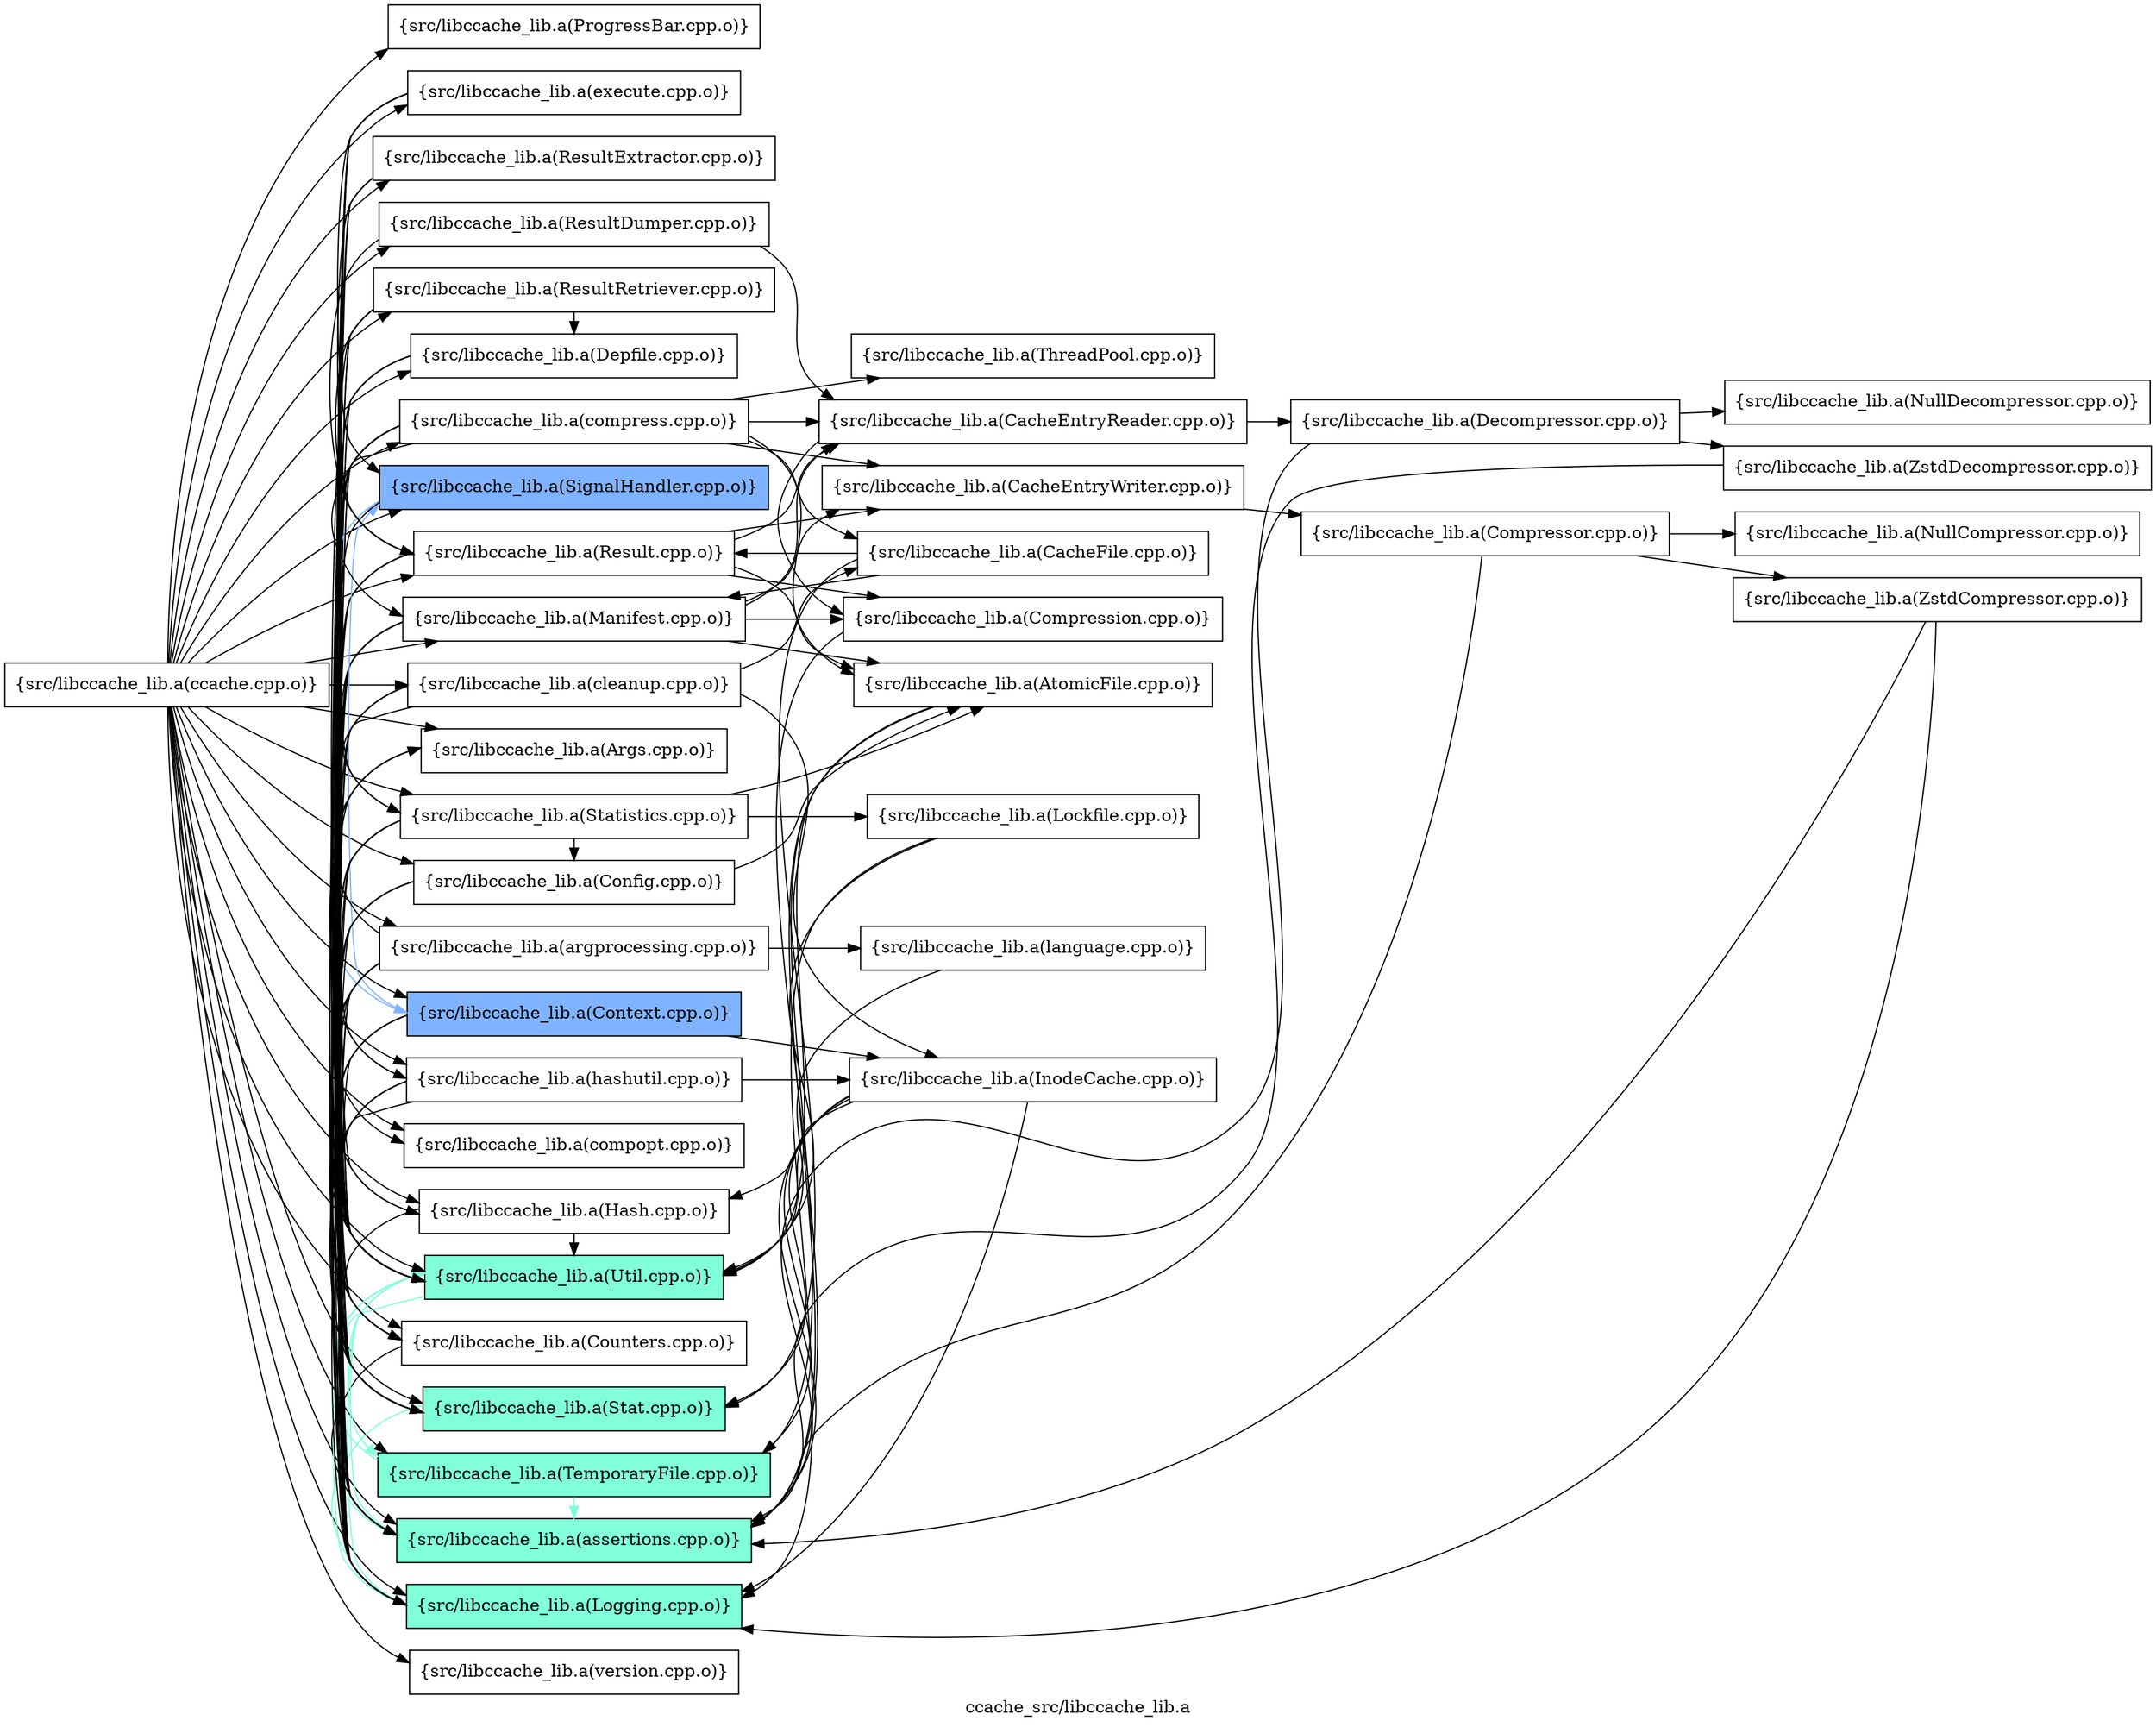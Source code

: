 digraph "ccache_src/libccache_lib.a" {
	label="ccache_src/libccache_lib.a";
	rankdir=LR;
	{ rank=same; Node0x55b02f6fe798;  }
	{ rank=same; Node0x55b02f6fe068; Node0x55b02f6ff6e8; Node0x55b02f6fea68; Node0x55b02f6ff0f8; Node0x55b02f6ff4b8; Node0x55b02f6fea18; Node0x55b02f6fe6f8; Node0x55b02f6fdb18; Node0x55b02f6fd8e8; Node0x55b02f6ff968; Node0x55b02f6fed88; Node0x55b02f6ff508; Node0x55b02f6fd5c8; Node0x55b02f6fdcf8; Node0x55b02f6fe518; Node0x55b02f6fe888; Node0x55b02f6fdc58; Node0x55b02f6feb58; Node0x55b02f6fee28; Node0x55b02f6fdf28; Node0x55b02f6fdca8; Node0x55b02f6ff558; Node0x55b02f6ff148; Node0x55b02f6fe108; Node0x55b02f6fd618; Node0x55b02f6fedd8;  }
	{ rank=same; Node0x55b02f6ff1e8; Node0x55b02f6ffb98; Node0x55b02f6ff378; Node0x55b02f6ffa08; Node0x55b02f6fe928; Node0x55b02f6ff238; Node0x55b02f6ff5f8; Node0x55b02f6ff828; Node0x55b02f6fe3d8;  }
	{ rank=same; Node0x55b02f6fe978; Node0x55b02f6fda28;  }

	Node0x55b02f6fe798 [shape=record,shape=box,group=0,label="{src/libccache_lib.a(ccache.cpp.o)}"];
	Node0x55b02f6fe798 -> Node0x55b02f6fe068;
	Node0x55b02f6fe798 -> Node0x55b02f6ff6e8;
	Node0x55b02f6fe798 -> Node0x55b02f6fea68;
	Node0x55b02f6fe798 -> Node0x55b02f6ff0f8;
	Node0x55b02f6fe798 -> Node0x55b02f6ff4b8;
	Node0x55b02f6fe798 -> Node0x55b02f6fea18;
	Node0x55b02f6fe798 -> Node0x55b02f6fe6f8;
	Node0x55b02f6fe798 -> Node0x55b02f6fdb18;
	Node0x55b02f6fe798 -> Node0x55b02f6fd8e8;
	Node0x55b02f6fe798 -> Node0x55b02f6ff968;
	Node0x55b02f6fe798 -> Node0x55b02f6fed88;
	Node0x55b02f6fe798 -> Node0x55b02f6ff508;
	Node0x55b02f6fe798 -> Node0x55b02f6fd5c8;
	Node0x55b02f6fe798 -> Node0x55b02f6fdcf8;
	Node0x55b02f6fe798 -> Node0x55b02f6fe518;
	Node0x55b02f6fe798 -> Node0x55b02f6fe888;
	Node0x55b02f6fe798 -> Node0x55b02f6fdc58;
	Node0x55b02f6fe798 -> Node0x55b02f6feb58;
	Node0x55b02f6fe798 -> Node0x55b02f6fee28;
	Node0x55b02f6fe798 -> Node0x55b02f6fdf28;
	Node0x55b02f6fe798 -> Node0x55b02f6fdca8;
	Node0x55b02f6fe798 -> Node0x55b02f6ff558;
	Node0x55b02f6fe798 -> Node0x55b02f6ff148;
	Node0x55b02f6fe798 -> Node0x55b02f6fe108;
	Node0x55b02f6fe798 -> Node0x55b02f6fd618;
	Node0x55b02f6fe798 -> Node0x55b02f6fedd8;
	Node0x55b02f6fe068 [shape=record,shape=box,group=0,label="{src/libccache_lib.a(ProgressBar.cpp.o)}"];
	Node0x55b02f6ff6e8 [shape=record,shape=box,group=0,label="{src/libccache_lib.a(Counters.cpp.o)}"];
	Node0x55b02f6ff6e8 -> Node0x55b02f6fea68;
	Node0x55b02f6fea68 [shape=record,shape=box,group=1,style=filled,fillcolor="0.450000 0.5 1",label="{src/libccache_lib.a(assertions.cpp.o)}"];
	Node0x55b02f6fea68 -> Node0x55b02f6ff0f8[color="0.450000 0.5 1"];
	Node0x55b02f6ff0f8 [shape=record,shape=box,group=1,style=filled,fillcolor="0.450000 0.5 1",label="{src/libccache_lib.a(Util.cpp.o)}"];
	Node0x55b02f6ff0f8 -> Node0x55b02f6fea68[color="0.450000 0.5 1"];
	Node0x55b02f6ff0f8 -> Node0x55b02f6ff4b8[color="0.450000 0.5 1"];
	Node0x55b02f6ff0f8 -> Node0x55b02f6fea18[color="0.450000 0.5 1"];
	Node0x55b02f6ff0f8 -> Node0x55b02f6fe6f8[color="0.450000 0.5 1"];
	Node0x55b02f6ff4b8 [shape=record,shape=box,group=1,style=filled,fillcolor="0.450000 0.5 1",label="{src/libccache_lib.a(Stat.cpp.o)}"];
	Node0x55b02f6ff4b8 -> Node0x55b02f6fea18[color="0.450000 0.5 1"];
	Node0x55b02f6fea18 [shape=record,shape=box,group=1,style=filled,fillcolor="0.450000 0.5 1",label="{src/libccache_lib.a(Logging.cpp.o)}"];
	Node0x55b02f6fea18 -> Node0x55b02f6ff0f8[color="0.450000 0.5 1"];
	Node0x55b02f6fe6f8 [shape=record,shape=box,group=1,style=filled,fillcolor="0.450000 0.5 1",label="{src/libccache_lib.a(TemporaryFile.cpp.o)}"];
	Node0x55b02f6fe6f8 -> Node0x55b02f6fea68[color="0.450000 0.5 1"];
	Node0x55b02f6fe6f8 -> Node0x55b02f6ff0f8[color="0.450000 0.5 1"];
	Node0x55b02f6fdb18 [shape=record,shape=box,group=0,label="{src/libccache_lib.a(Args.cpp.o)}"];
	Node0x55b02f6fdb18 -> Node0x55b02f6ff0f8;
	Node0x55b02f6fd8e8 [shape=record,shape=box,group=0,label="{src/libccache_lib.a(Hash.cpp.o)}"];
	Node0x55b02f6fd8e8 -> Node0x55b02f6ff0f8;
	Node0x55b02f6fd8e8 -> Node0x55b02f6fea18;
	Node0x55b02f6ff968 [shape=record,shape=box,group=0,label="{src/libccache_lib.a(Result.cpp.o)}"];
	Node0x55b02f6ff968 -> Node0x55b02f6ff0f8;
	Node0x55b02f6ff968 -> Node0x55b02f6ff4b8;
	Node0x55b02f6ff968 -> Node0x55b02f6fea18;
	Node0x55b02f6ff968 -> Node0x55b02f6ff1e8;
	Node0x55b02f6ff968 -> Node0x55b02f6ffb98;
	Node0x55b02f6ff968 -> Node0x55b02f6ff378;
	Node0x55b02f6ff968 -> Node0x55b02f6ffa08;
	Node0x55b02f6fed88 [shape=record,shape=box,group=0,label="{src/libccache_lib.a(ResultRetriever.cpp.o)}"];
	Node0x55b02f6fed88 -> Node0x55b02f6fea68;
	Node0x55b02f6fed88 -> Node0x55b02f6ff0f8;
	Node0x55b02f6fed88 -> Node0x55b02f6fea18;
	Node0x55b02f6fed88 -> Node0x55b02f6ff968;
	Node0x55b02f6fed88 -> Node0x55b02f6ff508;
	Node0x55b02f6ff508 [shape=record,shape=box,group=0,label="{src/libccache_lib.a(Depfile.cpp.o)}"];
	Node0x55b02f6ff508 -> Node0x55b02f6fea68;
	Node0x55b02f6ff508 -> Node0x55b02f6ff0f8;
	Node0x55b02f6ff508 -> Node0x55b02f6fea18;
	Node0x55b02f6fd5c8 [shape=record,shape=box,group=0,label="{src/libccache_lib.a(Manifest.cpp.o)}"];
	Node0x55b02f6fd5c8 -> Node0x55b02f6ff0f8;
	Node0x55b02f6fd5c8 -> Node0x55b02f6ff4b8;
	Node0x55b02f6fd5c8 -> Node0x55b02f6fea18;
	Node0x55b02f6fd5c8 -> Node0x55b02f6fd8e8;
	Node0x55b02f6fd5c8 -> Node0x55b02f6ff1e8;
	Node0x55b02f6fd5c8 -> Node0x55b02f6ffb98;
	Node0x55b02f6fd5c8 -> Node0x55b02f6ff378;
	Node0x55b02f6fd5c8 -> Node0x55b02f6ffa08;
	Node0x55b02f6fd5c8 -> Node0x55b02f6fd618;
	Node0x55b02f6fdcf8 [shape=record,shape=box,group=2,style=filled,fillcolor="0.600000 0.5 1",label="{src/libccache_lib.a(Context.cpp.o)}"];
	Node0x55b02f6fdcf8 -> Node0x55b02f6ff6e8;
	Node0x55b02f6fdcf8 -> Node0x55b02f6ff0f8;
	Node0x55b02f6fdcf8 -> Node0x55b02f6fea18;
	Node0x55b02f6fdcf8 -> Node0x55b02f6fe518[color="0.600000 0.5 1"];
	Node0x55b02f6fdcf8 -> Node0x55b02f6fe928;
	Node0x55b02f6fe518 [shape=record,shape=box,group=2,style=filled,fillcolor="0.600000 0.5 1",label="{src/libccache_lib.a(SignalHandler.cpp.o)}"];
	Node0x55b02f6fe518 -> Node0x55b02f6fea68;
	Node0x55b02f6fe518 -> Node0x55b02f6fdcf8[color="0.600000 0.5 1"];
	Node0x55b02f6fe888 [shape=record,shape=box,group=0,label="{src/libccache_lib.a(Statistics.cpp.o)}"];
	Node0x55b02f6fe888 -> Node0x55b02f6ff6e8;
	Node0x55b02f6fe888 -> Node0x55b02f6ff0f8;
	Node0x55b02f6fe888 -> Node0x55b02f6ff4b8;
	Node0x55b02f6fe888 -> Node0x55b02f6fea18;
	Node0x55b02f6fe888 -> Node0x55b02f6ffb98;
	Node0x55b02f6fe888 -> Node0x55b02f6fdc58;
	Node0x55b02f6fe888 -> Node0x55b02f6ff238;
	Node0x55b02f6fdc58 [shape=record,shape=box,group=0,label="{src/libccache_lib.a(Config.cpp.o)}"];
	Node0x55b02f6fdc58 -> Node0x55b02f6fea68;
	Node0x55b02f6fdc58 -> Node0x55b02f6ff0f8;
	Node0x55b02f6fdc58 -> Node0x55b02f6ff4b8;
	Node0x55b02f6fdc58 -> Node0x55b02f6ffb98;
	Node0x55b02f6feb58 [shape=record,shape=box,group=0,label="{src/libccache_lib.a(argprocessing.cpp.o)}"];
	Node0x55b02f6feb58 -> Node0x55b02f6fea68;
	Node0x55b02f6feb58 -> Node0x55b02f6ff0f8;
	Node0x55b02f6feb58 -> Node0x55b02f6ff4b8;
	Node0x55b02f6feb58 -> Node0x55b02f6fea18;
	Node0x55b02f6feb58 -> Node0x55b02f6fdb18;
	Node0x55b02f6feb58 -> Node0x55b02f6ff558;
	Node0x55b02f6feb58 -> Node0x55b02f6ff5f8;
	Node0x55b02f6fee28 [shape=record,shape=box,group=0,label="{src/libccache_lib.a(ResultDumper.cpp.o)}"];
	Node0x55b02f6fee28 -> Node0x55b02f6ff968;
	Node0x55b02f6fee28 -> Node0x55b02f6ffa08;
	Node0x55b02f6fdf28 [shape=record,shape=box,group=0,label="{src/libccache_lib.a(ResultExtractor.cpp.o)}"];
	Node0x55b02f6fdf28 -> Node0x55b02f6fea68;
	Node0x55b02f6fdf28 -> Node0x55b02f6ff0f8;
	Node0x55b02f6fdf28 -> Node0x55b02f6ff968;
	Node0x55b02f6fdca8 [shape=record,shape=box,group=0,label="{src/libccache_lib.a(cleanup.cpp.o)}"];
	Node0x55b02f6fdca8 -> Node0x55b02f6ff6e8;
	Node0x55b02f6fdca8 -> Node0x55b02f6ff0f8;
	Node0x55b02f6fdca8 -> Node0x55b02f6fea18;
	Node0x55b02f6fdca8 -> Node0x55b02f6fe888;
	Node0x55b02f6fdca8 -> Node0x55b02f6ff828;
	Node0x55b02f6fdca8 -> Node0x55b02f6fe928;
	Node0x55b02f6ff558 [shape=record,shape=box,group=0,label="{src/libccache_lib.a(compopt.cpp.o)}"];
	Node0x55b02f6ff148 [shape=record,shape=box,group=0,label="{src/libccache_lib.a(compress.cpp.o)}"];
	Node0x55b02f6ff148 -> Node0x55b02f6ff6e8;
	Node0x55b02f6ff148 -> Node0x55b02f6fea68;
	Node0x55b02f6ff148 -> Node0x55b02f6ff0f8;
	Node0x55b02f6ff148 -> Node0x55b02f6ff4b8;
	Node0x55b02f6ff148 -> Node0x55b02f6fea18;
	Node0x55b02f6ff148 -> Node0x55b02f6ff968;
	Node0x55b02f6ff148 -> Node0x55b02f6ff1e8;
	Node0x55b02f6ff148 -> Node0x55b02f6ffb98;
	Node0x55b02f6ff148 -> Node0x55b02f6ffa08;
	Node0x55b02f6ff148 -> Node0x55b02f6fd5c8;
	Node0x55b02f6ff148 -> Node0x55b02f6fe888;
	Node0x55b02f6ff148 -> Node0x55b02f6ff828;
	Node0x55b02f6ff148 -> Node0x55b02f6fe3d8;
	Node0x55b02f6fe108 [shape=record,shape=box,group=0,label="{src/libccache_lib.a(execute.cpp.o)}"];
	Node0x55b02f6fe108 -> Node0x55b02f6fea68;
	Node0x55b02f6fe108 -> Node0x55b02f6ff0f8;
	Node0x55b02f6fe108 -> Node0x55b02f6ff4b8;
	Node0x55b02f6fe108 -> Node0x55b02f6fea18;
	Node0x55b02f6fe108 -> Node0x55b02f6fe518;
	Node0x55b02f6fd618 [shape=record,shape=box,group=0,label="{src/libccache_lib.a(hashutil.cpp.o)}"];
	Node0x55b02f6fd618 -> Node0x55b02f6ff0f8;
	Node0x55b02f6fd618 -> Node0x55b02f6ff4b8;
	Node0x55b02f6fd618 -> Node0x55b02f6fea18;
	Node0x55b02f6fd618 -> Node0x55b02f6fdb18;
	Node0x55b02f6fd618 -> Node0x55b02f6fd8e8;
	Node0x55b02f6fd618 -> Node0x55b02f6fe928;
	Node0x55b02f6fedd8 [shape=record,shape=box,group=0,label="{src/libccache_lib.a(version.cpp.o)}"];
	Node0x55b02f6ff1e8 [shape=record,shape=box,group=0,label="{src/libccache_lib.a(CacheEntryWriter.cpp.o)}"];
	Node0x55b02f6ff1e8 -> Node0x55b02f6fe978;
	Node0x55b02f6ffb98 [shape=record,shape=box,group=0,label="{src/libccache_lib.a(AtomicFile.cpp.o)}"];
	Node0x55b02f6ffb98 -> Node0x55b02f6fea68;
	Node0x55b02f6ffb98 -> Node0x55b02f6ff0f8;
	Node0x55b02f6ffb98 -> Node0x55b02f6fe6f8;
	Node0x55b02f6ff378 [shape=record,shape=box,group=0,label="{src/libccache_lib.a(Compression.cpp.o)}"];
	Node0x55b02f6ff378 -> Node0x55b02f6fea68;
	Node0x55b02f6ffa08 [shape=record,shape=box,group=0,label="{src/libccache_lib.a(CacheEntryReader.cpp.o)}"];
	Node0x55b02f6ffa08 -> Node0x55b02f6ff378;
	Node0x55b02f6ffa08 -> Node0x55b02f6fda28;
	Node0x55b02f6fe978 [shape=record,shape=box,group=0,label="{src/libccache_lib.a(Compressor.cpp.o)}"];
	Node0x55b02f6fe978 -> Node0x55b02f6fea68;
	Node0x55b02f6fe978 -> Node0x55b02f6fe298;
	Node0x55b02f6fe978 -> Node0x55b02f6fd938;
	Node0x55b02f6fe298 [shape=record,shape=box,group=0,label="{src/libccache_lib.a(ZstdCompressor.cpp.o)}"];
	Node0x55b02f6fe298 -> Node0x55b02f6fea68;
	Node0x55b02f6fe298 -> Node0x55b02f6fea18;
	Node0x55b02f6fd938 [shape=record,shape=box,group=0,label="{src/libccache_lib.a(NullCompressor.cpp.o)}"];
	Node0x55b02f6fda28 [shape=record,shape=box,group=0,label="{src/libccache_lib.a(Decompressor.cpp.o)}"];
	Node0x55b02f6fda28 -> Node0x55b02f6fea68;
	Node0x55b02f6fda28 -> Node0x55b02f6fdfc8;
	Node0x55b02f6fda28 -> Node0x55b02f6fe748;
	Node0x55b02f6fdfc8 [shape=record,shape=box,group=0,label="{src/libccache_lib.a(ZstdDecompressor.cpp.o)}"];
	Node0x55b02f6fdfc8 -> Node0x55b02f6fea68;
	Node0x55b02f6fe748 [shape=record,shape=box,group=0,label="{src/libccache_lib.a(NullDecompressor.cpp.o)}"];
	Node0x55b02f6fe928 [shape=record,shape=box,group=0,label="{src/libccache_lib.a(InodeCache.cpp.o)}"];
	Node0x55b02f6fe928 -> Node0x55b02f6fea68;
	Node0x55b02f6fe928 -> Node0x55b02f6ff0f8;
	Node0x55b02f6fe928 -> Node0x55b02f6ff4b8;
	Node0x55b02f6fe928 -> Node0x55b02f6fea18;
	Node0x55b02f6fe928 -> Node0x55b02f6fe6f8;
	Node0x55b02f6fe928 -> Node0x55b02f6fd8e8;
	Node0x55b02f6ff238 [shape=record,shape=box,group=0,label="{src/libccache_lib.a(Lockfile.cpp.o)}"];
	Node0x55b02f6ff238 -> Node0x55b02f6ff0f8;
	Node0x55b02f6ff238 -> Node0x55b02f6fea18;
	Node0x55b02f6ff5f8 [shape=record,shape=box,group=0,label="{src/libccache_lib.a(language.cpp.o)}"];
	Node0x55b02f6ff5f8 -> Node0x55b02f6ff0f8;
	Node0x55b02f6ff828 [shape=record,shape=box,group=0,label="{src/libccache_lib.a(CacheFile.cpp.o)}"];
	Node0x55b02f6ff828 -> Node0x55b02f6ff4b8;
	Node0x55b02f6ff828 -> Node0x55b02f6ff968;
	Node0x55b02f6ff828 -> Node0x55b02f6fd5c8;
	Node0x55b02f6fe3d8 [shape=record,shape=box,group=0,label="{src/libccache_lib.a(ThreadPool.cpp.o)}"];
}
